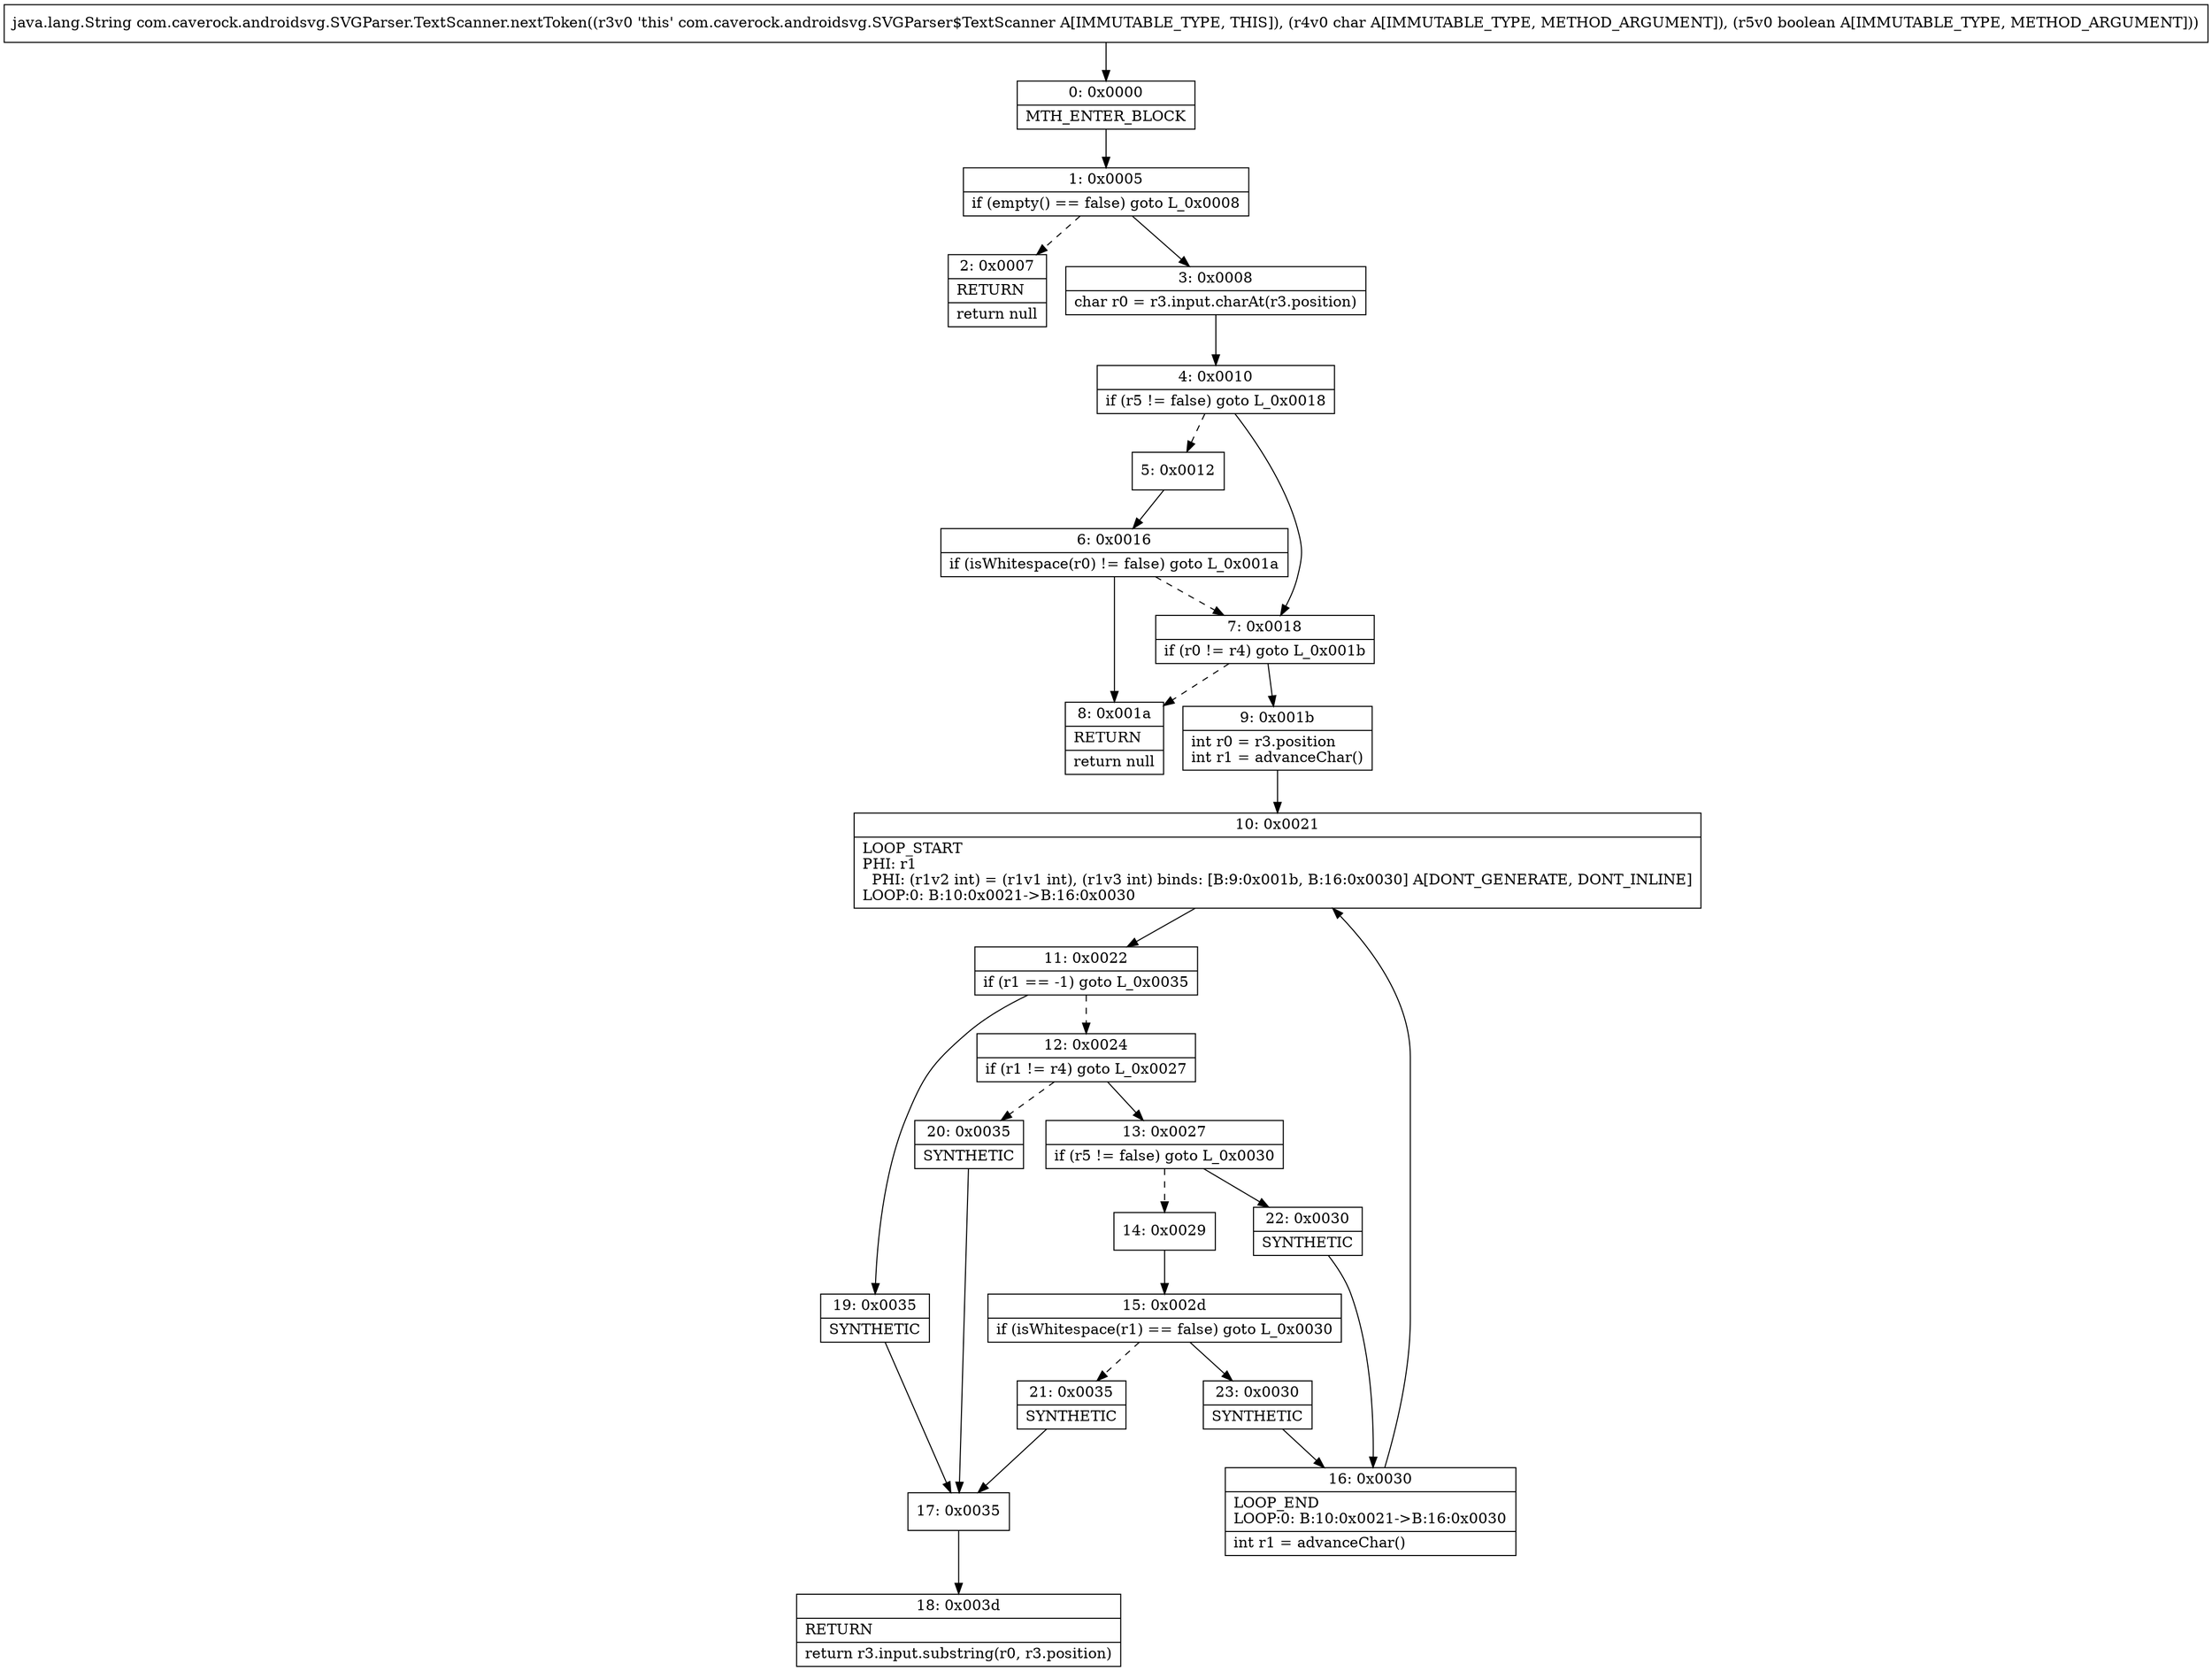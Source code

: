 digraph "CFG forcom.caverock.androidsvg.SVGParser.TextScanner.nextToken(CZ)Ljava\/lang\/String;" {
Node_0 [shape=record,label="{0\:\ 0x0000|MTH_ENTER_BLOCK\l}"];
Node_1 [shape=record,label="{1\:\ 0x0005|if (empty() == false) goto L_0x0008\l}"];
Node_2 [shape=record,label="{2\:\ 0x0007|RETURN\l|return null\l}"];
Node_3 [shape=record,label="{3\:\ 0x0008|char r0 = r3.input.charAt(r3.position)\l}"];
Node_4 [shape=record,label="{4\:\ 0x0010|if (r5 != false) goto L_0x0018\l}"];
Node_5 [shape=record,label="{5\:\ 0x0012}"];
Node_6 [shape=record,label="{6\:\ 0x0016|if (isWhitespace(r0) != false) goto L_0x001a\l}"];
Node_7 [shape=record,label="{7\:\ 0x0018|if (r0 != r4) goto L_0x001b\l}"];
Node_8 [shape=record,label="{8\:\ 0x001a|RETURN\l|return null\l}"];
Node_9 [shape=record,label="{9\:\ 0x001b|int r0 = r3.position\lint r1 = advanceChar()\l}"];
Node_10 [shape=record,label="{10\:\ 0x0021|LOOP_START\lPHI: r1 \l  PHI: (r1v2 int) = (r1v1 int), (r1v3 int) binds: [B:9:0x001b, B:16:0x0030] A[DONT_GENERATE, DONT_INLINE]\lLOOP:0: B:10:0x0021\-\>B:16:0x0030\l}"];
Node_11 [shape=record,label="{11\:\ 0x0022|if (r1 == \-1) goto L_0x0035\l}"];
Node_12 [shape=record,label="{12\:\ 0x0024|if (r1 != r4) goto L_0x0027\l}"];
Node_13 [shape=record,label="{13\:\ 0x0027|if (r5 != false) goto L_0x0030\l}"];
Node_14 [shape=record,label="{14\:\ 0x0029}"];
Node_15 [shape=record,label="{15\:\ 0x002d|if (isWhitespace(r1) == false) goto L_0x0030\l}"];
Node_16 [shape=record,label="{16\:\ 0x0030|LOOP_END\lLOOP:0: B:10:0x0021\-\>B:16:0x0030\l|int r1 = advanceChar()\l}"];
Node_17 [shape=record,label="{17\:\ 0x0035}"];
Node_18 [shape=record,label="{18\:\ 0x003d|RETURN\l|return r3.input.substring(r0, r3.position)\l}"];
Node_19 [shape=record,label="{19\:\ 0x0035|SYNTHETIC\l}"];
Node_20 [shape=record,label="{20\:\ 0x0035|SYNTHETIC\l}"];
Node_21 [shape=record,label="{21\:\ 0x0035|SYNTHETIC\l}"];
Node_22 [shape=record,label="{22\:\ 0x0030|SYNTHETIC\l}"];
Node_23 [shape=record,label="{23\:\ 0x0030|SYNTHETIC\l}"];
MethodNode[shape=record,label="{java.lang.String com.caverock.androidsvg.SVGParser.TextScanner.nextToken((r3v0 'this' com.caverock.androidsvg.SVGParser$TextScanner A[IMMUTABLE_TYPE, THIS]), (r4v0 char A[IMMUTABLE_TYPE, METHOD_ARGUMENT]), (r5v0 boolean A[IMMUTABLE_TYPE, METHOD_ARGUMENT])) }"];
MethodNode -> Node_0;
Node_0 -> Node_1;
Node_1 -> Node_2[style=dashed];
Node_1 -> Node_3;
Node_3 -> Node_4;
Node_4 -> Node_5[style=dashed];
Node_4 -> Node_7;
Node_5 -> Node_6;
Node_6 -> Node_7[style=dashed];
Node_6 -> Node_8;
Node_7 -> Node_8[style=dashed];
Node_7 -> Node_9;
Node_9 -> Node_10;
Node_10 -> Node_11;
Node_11 -> Node_12[style=dashed];
Node_11 -> Node_19;
Node_12 -> Node_13;
Node_12 -> Node_20[style=dashed];
Node_13 -> Node_14[style=dashed];
Node_13 -> Node_22;
Node_14 -> Node_15;
Node_15 -> Node_21[style=dashed];
Node_15 -> Node_23;
Node_16 -> Node_10;
Node_17 -> Node_18;
Node_19 -> Node_17;
Node_20 -> Node_17;
Node_21 -> Node_17;
Node_22 -> Node_16;
Node_23 -> Node_16;
}

